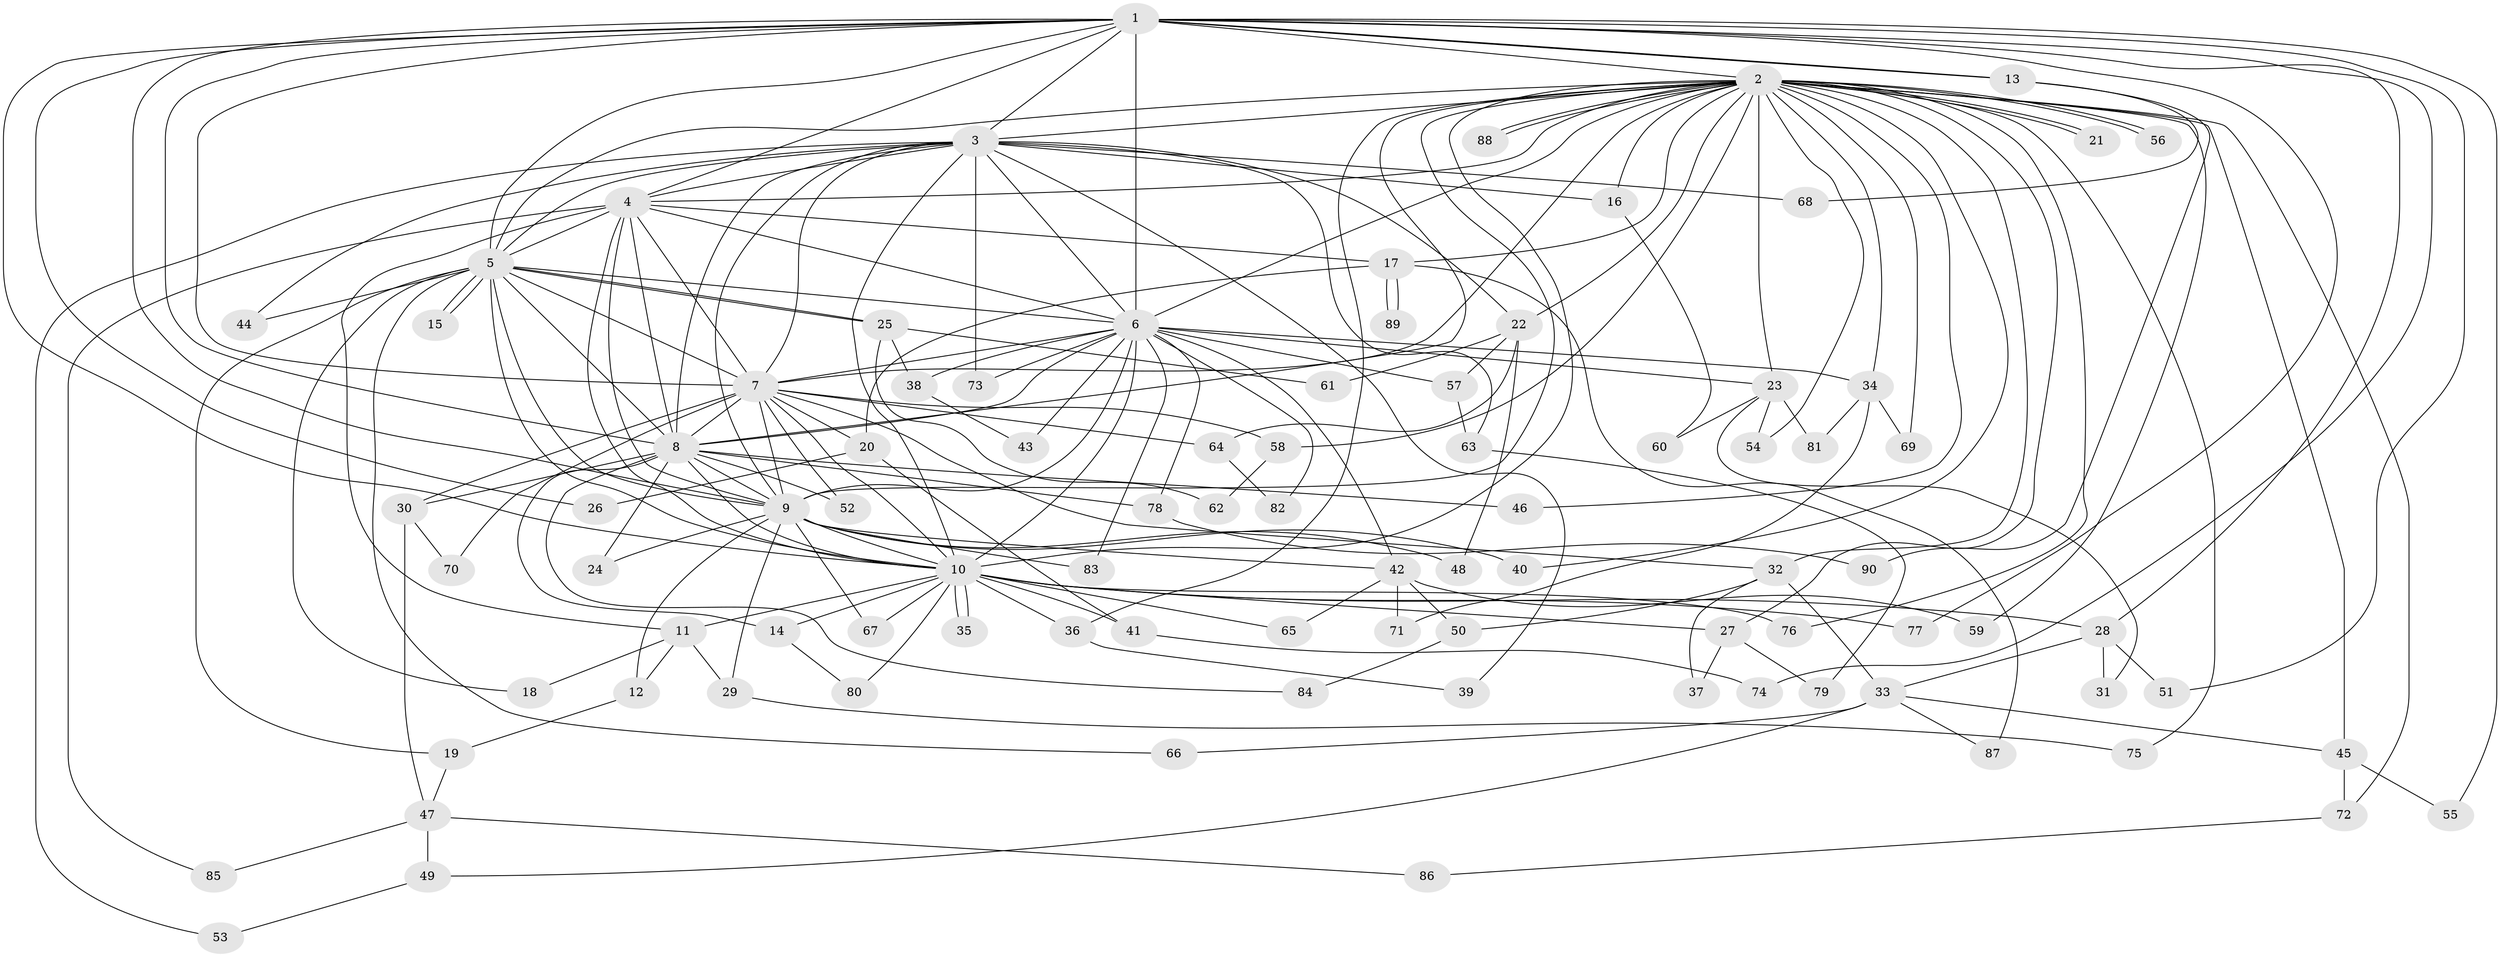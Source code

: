 // Generated by graph-tools (version 1.1) at 2025/25/03/09/25 03:25:51]
// undirected, 90 vertices, 205 edges
graph export_dot {
graph [start="1"]
  node [color=gray90,style=filled];
  1;
  2;
  3;
  4;
  5;
  6;
  7;
  8;
  9;
  10;
  11;
  12;
  13;
  14;
  15;
  16;
  17;
  18;
  19;
  20;
  21;
  22;
  23;
  24;
  25;
  26;
  27;
  28;
  29;
  30;
  31;
  32;
  33;
  34;
  35;
  36;
  37;
  38;
  39;
  40;
  41;
  42;
  43;
  44;
  45;
  46;
  47;
  48;
  49;
  50;
  51;
  52;
  53;
  54;
  55;
  56;
  57;
  58;
  59;
  60;
  61;
  62;
  63;
  64;
  65;
  66;
  67;
  68;
  69;
  70;
  71;
  72;
  73;
  74;
  75;
  76;
  77;
  78;
  79;
  80;
  81;
  82;
  83;
  84;
  85;
  86;
  87;
  88;
  89;
  90;
  1 -- 2;
  1 -- 3;
  1 -- 4;
  1 -- 5;
  1 -- 6;
  1 -- 7;
  1 -- 8;
  1 -- 9;
  1 -- 10;
  1 -- 13;
  1 -- 13;
  1 -- 26;
  1 -- 28;
  1 -- 51;
  1 -- 55;
  1 -- 74;
  1 -- 77;
  2 -- 3;
  2 -- 4;
  2 -- 5;
  2 -- 6;
  2 -- 7;
  2 -- 8;
  2 -- 9;
  2 -- 10;
  2 -- 16;
  2 -- 17;
  2 -- 21;
  2 -- 21;
  2 -- 22;
  2 -- 23;
  2 -- 27;
  2 -- 32;
  2 -- 34;
  2 -- 36;
  2 -- 40;
  2 -- 45;
  2 -- 46;
  2 -- 54;
  2 -- 56;
  2 -- 56;
  2 -- 58;
  2 -- 59;
  2 -- 69;
  2 -- 72;
  2 -- 75;
  2 -- 76;
  2 -- 88;
  2 -- 88;
  3 -- 4;
  3 -- 5;
  3 -- 6;
  3 -- 7;
  3 -- 8;
  3 -- 9;
  3 -- 10;
  3 -- 16;
  3 -- 22;
  3 -- 39;
  3 -- 44;
  3 -- 53;
  3 -- 63;
  3 -- 68;
  3 -- 73;
  4 -- 5;
  4 -- 6;
  4 -- 7;
  4 -- 8;
  4 -- 9;
  4 -- 10;
  4 -- 11;
  4 -- 17;
  4 -- 85;
  5 -- 6;
  5 -- 7;
  5 -- 8;
  5 -- 9;
  5 -- 10;
  5 -- 15;
  5 -- 15;
  5 -- 18;
  5 -- 19;
  5 -- 25;
  5 -- 25;
  5 -- 44;
  5 -- 66;
  6 -- 7;
  6 -- 8;
  6 -- 9;
  6 -- 10;
  6 -- 23;
  6 -- 34;
  6 -- 38;
  6 -- 42;
  6 -- 43;
  6 -- 57;
  6 -- 73;
  6 -- 78;
  6 -- 82;
  6 -- 83;
  7 -- 8;
  7 -- 9;
  7 -- 10;
  7 -- 20;
  7 -- 30;
  7 -- 32;
  7 -- 52;
  7 -- 58;
  7 -- 64;
  7 -- 70;
  8 -- 9;
  8 -- 10;
  8 -- 14;
  8 -- 24;
  8 -- 30;
  8 -- 46;
  8 -- 52;
  8 -- 78;
  8 -- 84;
  9 -- 10;
  9 -- 12;
  9 -- 24;
  9 -- 29;
  9 -- 40;
  9 -- 42;
  9 -- 48;
  9 -- 67;
  9 -- 83;
  10 -- 11;
  10 -- 14;
  10 -- 27;
  10 -- 28;
  10 -- 35;
  10 -- 35;
  10 -- 36;
  10 -- 41;
  10 -- 65;
  10 -- 67;
  10 -- 76;
  10 -- 77;
  10 -- 80;
  11 -- 12;
  11 -- 18;
  11 -- 29;
  12 -- 19;
  13 -- 68;
  13 -- 90;
  14 -- 80;
  16 -- 60;
  17 -- 20;
  17 -- 87;
  17 -- 89;
  17 -- 89;
  19 -- 47;
  20 -- 26;
  20 -- 41;
  22 -- 48;
  22 -- 57;
  22 -- 61;
  22 -- 64;
  23 -- 31;
  23 -- 54;
  23 -- 60;
  23 -- 81;
  25 -- 38;
  25 -- 61;
  25 -- 62;
  27 -- 37;
  27 -- 79;
  28 -- 31;
  28 -- 33;
  28 -- 51;
  29 -- 75;
  30 -- 47;
  30 -- 70;
  32 -- 33;
  32 -- 37;
  32 -- 50;
  33 -- 45;
  33 -- 49;
  33 -- 66;
  33 -- 87;
  34 -- 69;
  34 -- 71;
  34 -- 81;
  36 -- 39;
  38 -- 43;
  41 -- 74;
  42 -- 50;
  42 -- 59;
  42 -- 65;
  42 -- 71;
  45 -- 55;
  45 -- 72;
  47 -- 49;
  47 -- 85;
  47 -- 86;
  49 -- 53;
  50 -- 84;
  57 -- 63;
  58 -- 62;
  63 -- 79;
  64 -- 82;
  72 -- 86;
  78 -- 90;
}
